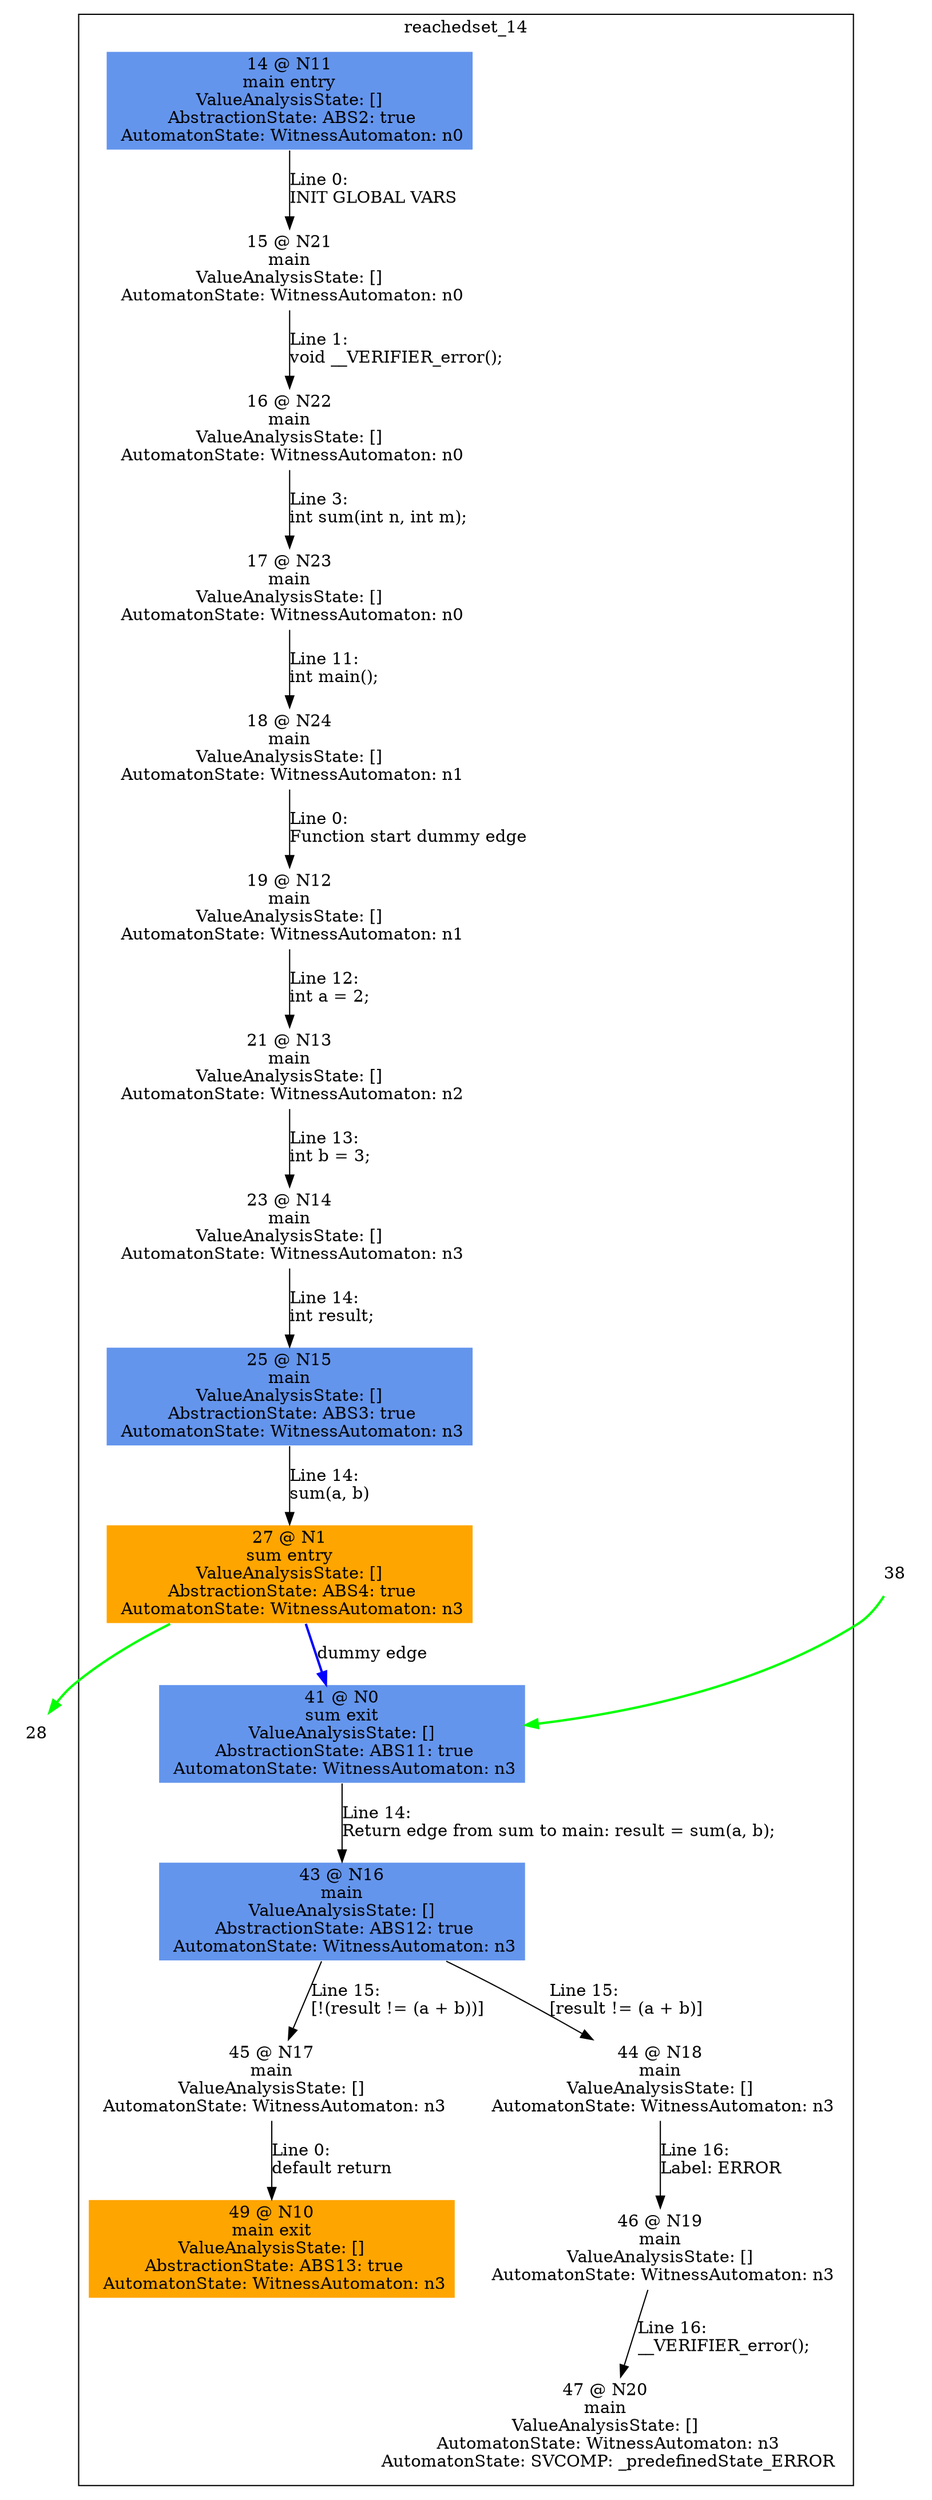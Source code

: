 digraph ARG {
node [style="filled" shape="box" color="white"]
subgraph cluster_14 {
label="reachedset_14"
14 [fillcolor="cornflowerblue" label="14 @ N11\nmain entry\nValueAnalysisState: []\n AbstractionState: ABS2: true\n AutomatonState: WitnessAutomaton: n0\n" id="14"]
15 [label="15 @ N21\nmain\nValueAnalysisState: []\n AutomatonState: WitnessAutomaton: n0\n" id="15"]
16 [label="16 @ N22\nmain\nValueAnalysisState: []\n AutomatonState: WitnessAutomaton: n0\n" id="16"]
17 [label="17 @ N23\nmain\nValueAnalysisState: []\n AutomatonState: WitnessAutomaton: n0\n" id="17"]
18 [label="18 @ N24\nmain\nValueAnalysisState: []\n AutomatonState: WitnessAutomaton: n1\n" id="18"]
19 [label="19 @ N12\nmain\nValueAnalysisState: []\n AutomatonState: WitnessAutomaton: n1\n" id="19"]
21 [label="21 @ N13\nmain\nValueAnalysisState: []\n AutomatonState: WitnessAutomaton: n2\n" id="21"]
23 [label="23 @ N14\nmain\nValueAnalysisState: []\n AutomatonState: WitnessAutomaton: n3\n" id="23"]
25 [fillcolor="cornflowerblue" label="25 @ N15\nmain\nValueAnalysisState: []\n AbstractionState: ABS3: true\n AutomatonState: WitnessAutomaton: n3\n" id="25"]
27 [fillcolor="orange" label="27 @ N1\nsum entry\nValueAnalysisState: []\n AbstractionState: ABS4: true\n AutomatonState: WitnessAutomaton: n3\n" id="27"]
41 [fillcolor="cornflowerblue" label="41 @ N0\nsum exit\nValueAnalysisState: []\n AbstractionState: ABS11: true\n AutomatonState: WitnessAutomaton: n3\n" id="41"]
43 [fillcolor="cornflowerblue" label="43 @ N16\nmain\nValueAnalysisState: []\n AbstractionState: ABS12: true\n AutomatonState: WitnessAutomaton: n3\n" id="43"]
45 [label="45 @ N17\nmain\nValueAnalysisState: []\n AutomatonState: WitnessAutomaton: n3\n" id="45"]
49 [fillcolor="orange" label="49 @ N10\nmain exit\nValueAnalysisState: []\n AbstractionState: ABS13: true\n AutomatonState: WitnessAutomaton: n3\n" id="49"]
44 [label="44 @ N18\nmain\nValueAnalysisState: []\n AutomatonState: WitnessAutomaton: n3\n" id="44"]
46 [label="46 @ N19\nmain\nValueAnalysisState: []\n AutomatonState: WitnessAutomaton: n3\n" id="46"]
47 [label="47 @ N20\nmain\nValueAnalysisState: []\n AutomatonState: WitnessAutomaton: n3\n AutomatonState: SVCOMP: _predefinedState_ERROR\n" id="47"]
14 -> 15 [label="Line 0: \lINIT GLOBAL VARS\l" id="14 -> 15"]
15 -> 16 [label="Line 1: \lvoid __VERIFIER_error();\l" id="15 -> 16"]
16 -> 17 [label="Line 3: \lint sum(int n, int m);\l" id="16 -> 17"]
17 -> 18 [label="Line 11: \lint main();\l" id="17 -> 18"]
18 -> 19 [label="Line 0: \lFunction start dummy edge\l" id="18 -> 19"]
19 -> 21 [label="Line 12: \lint a = 2;\l" id="19 -> 21"]
21 -> 23 [label="Line 13: \lint b = 3;\l" id="21 -> 23"]
23 -> 25 [label="Line 14: \lint result;\l" id="23 -> 25"]
25 -> 27 [label="Line 14: \lsum(a, b)\l" id="25 -> 27"]
27 -> 41 [style="bold" color="blue" label="dummy edge" id="27 -> 41"]
41 -> 43 [label="Line 14: \lReturn edge from sum to main: result = sum(a, b);\l" id="41 -> 43"]
43 -> 44 [label="Line 15: \l[result != (a + b)]\l" id="43 -> 44"]
43 -> 45 [label="Line 15: \l[!(result != (a + b))]\l" id="43 -> 45"]
45 -> 49 [label="Line 0: \ldefault return\l" id="45 -> 49"]
44 -> 46 [label="Line 16: \lLabel: ERROR\l" id="44 -> 46"]
46 -> 47 [label="Line 16: \l__VERIFIER_error();\l" id="46 -> 47"]
}
27 -> 28 [color=green style=bold]
38 -> 41 [color=green style=bold]
}
